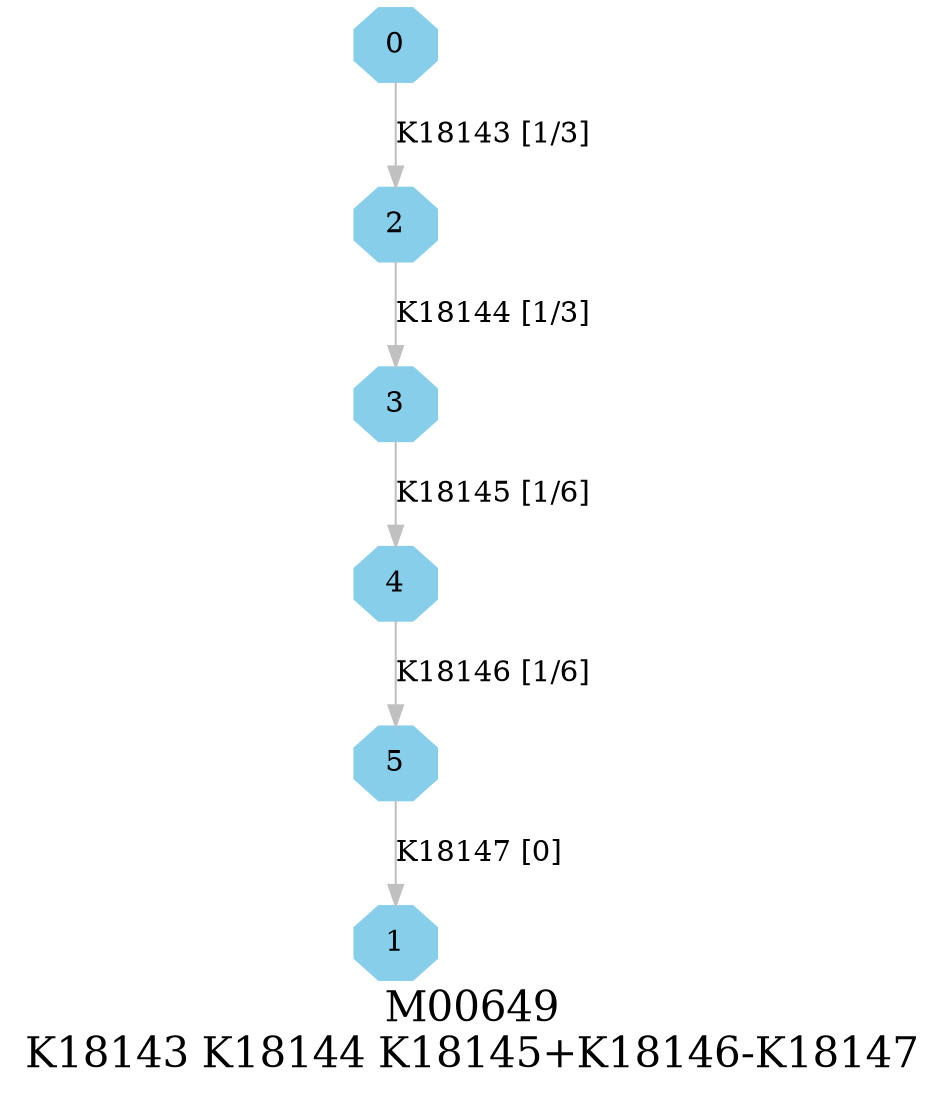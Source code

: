 digraph G {
graph [label="M00649
K18143 K18144 K18145+K18146-K18147",fontsize=20];
node [shape=box,style=filled];
edge [len=3,color=grey];
{node [width=.3,height=.3,shape=octagon,style=filled,color=skyblue] 0 1 2 3 4 5 }
0 -> 2 [label="K18143 [1/3]"];
2 -> 3 [label="K18144 [1/3]"];
3 -> 4 [label="K18145 [1/6]"];
4 -> 5 [label="K18146 [1/6]"];
5 -> 1 [label="K18147 [0]"];
}
